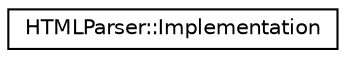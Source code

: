 digraph "类继承关系图"
{
  edge [fontname="Helvetica",fontsize="10",labelfontname="Helvetica",labelfontsize="10"];
  node [fontname="Helvetica",fontsize="10",shape=record];
  rankdir="LR";
  Node0 [label="HTMLParser::Implementation",height=0.2,width=0.4,color="black", fillcolor="white", style="filled",URL="$struct_h_t_m_l_parser_1_1_implementation.html"];
}
